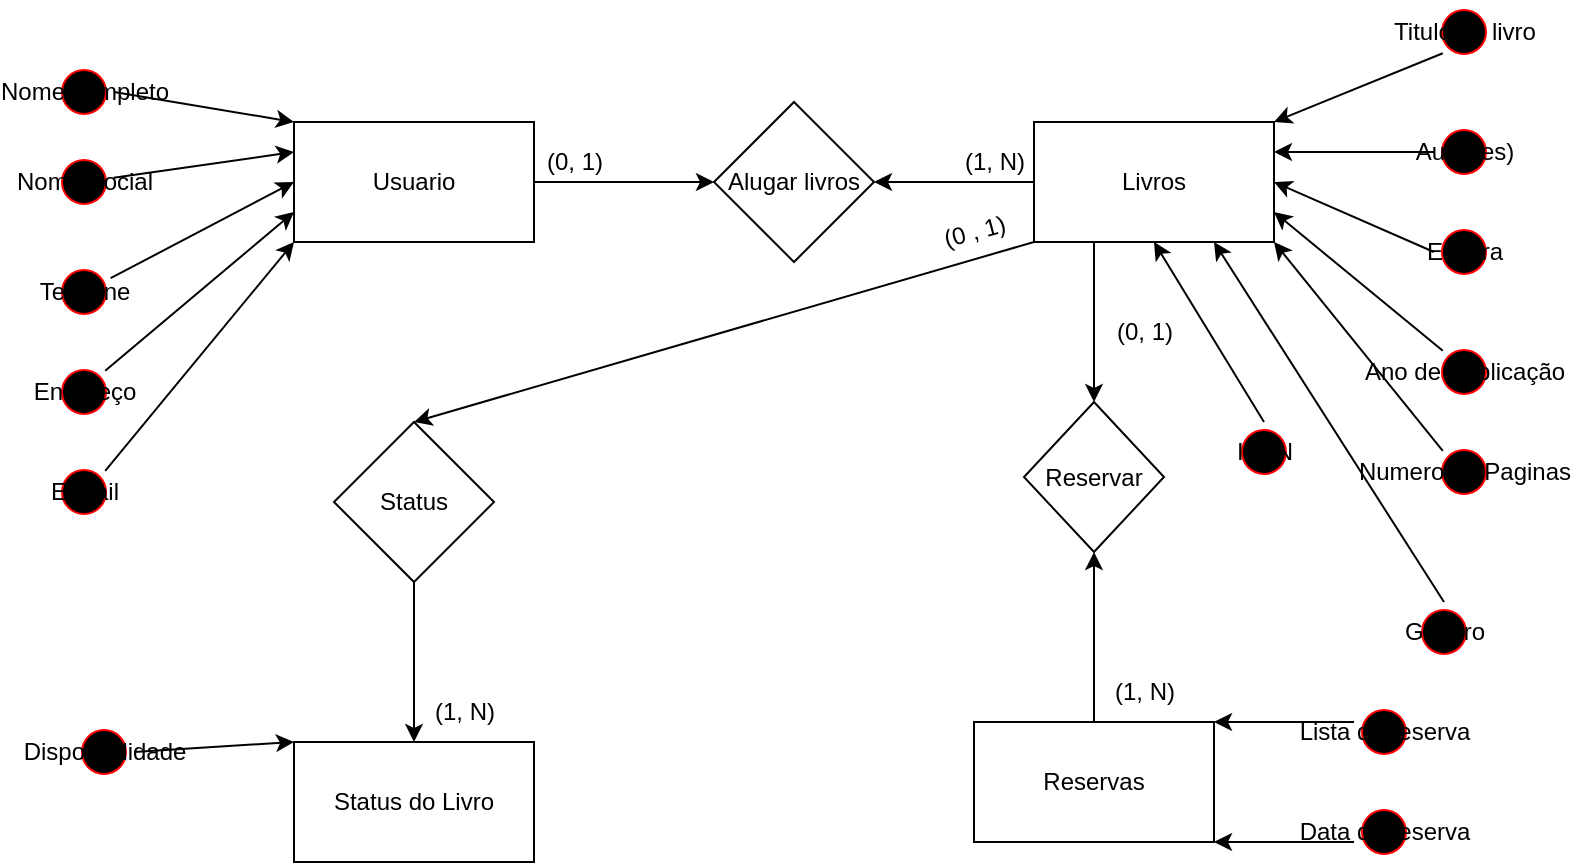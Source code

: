 <mxfile>
    <diagram id="0W0letNU9hgwYdmHXVi5" name="Page-1">
        <mxGraphModel dx="789" dy="459" grid="1" gridSize="10" guides="1" tooltips="1" connect="1" arrows="1" fold="1" page="1" pageScale="1" pageWidth="850" pageHeight="1100" math="0" shadow="0">
            <root>
                <mxCell id="0"/>
                <mxCell id="1" parent="0"/>
                <mxCell id="5" style="edgeStyle=none;html=1;" parent="1" source="2" target="4" edge="1">
                    <mxGeometry relative="1" as="geometry"/>
                </mxCell>
                <mxCell id="80" style="edgeStyle=none;html=1;entryX=0.5;entryY=0;entryDx=0;entryDy=0;exitX=0;exitY=1;exitDx=0;exitDy=0;" parent="1" source="3" target="77" edge="1">
                    <mxGeometry relative="1" as="geometry"/>
                </mxCell>
                <mxCell id="84" style="edgeStyle=none;html=1;entryX=0.5;entryY=0;entryDx=0;entryDy=0;exitX=0.25;exitY=1;exitDx=0;exitDy=0;" parent="1" source="3" target="83" edge="1">
                    <mxGeometry relative="1" as="geometry">
                        <mxPoint x="540" y="210" as="sourcePoint"/>
                    </mxGeometry>
                </mxCell>
                <mxCell id="2" value="Usuario" style="rounded=0;whiteSpace=wrap;html=1;" parent="1" vertex="1">
                    <mxGeometry x="170" y="140" width="120" height="60" as="geometry"/>
                </mxCell>
                <mxCell id="6" style="edgeStyle=none;html=1;entryX=1;entryY=0.5;entryDx=0;entryDy=0;" parent="1" source="3" target="4" edge="1">
                    <mxGeometry relative="1" as="geometry"/>
                </mxCell>
                <mxCell id="3" value="Livros" style="rounded=0;whiteSpace=wrap;html=1;" parent="1" vertex="1">
                    <mxGeometry x="540" y="140" width="120" height="60" as="geometry"/>
                </mxCell>
                <mxCell id="4" value="Alugar livros" style="rhombus;whiteSpace=wrap;html=1;" parent="1" vertex="1">
                    <mxGeometry x="380" y="130" width="80" height="80" as="geometry"/>
                </mxCell>
                <mxCell id="26" style="edgeStyle=none;html=1;exitX=1;exitY=0.5;exitDx=0;exitDy=0;entryX=0;entryY=0;entryDx=0;entryDy=0;" parent="1" source="16" target="2" edge="1">
                    <mxGeometry relative="1" as="geometry">
                        <mxPoint x="170" y="170" as="targetPoint"/>
                    </mxGeometry>
                </mxCell>
                <mxCell id="16" value="Nome completo" style="ellipse;html=1;shape=startState;fillColor=#000000;strokeColor=#ff0000;" parent="1" vertex="1">
                    <mxGeometry x="50" y="110" width="30" height="30" as="geometry"/>
                </mxCell>
                <mxCell id="25" style="edgeStyle=none;html=1;entryX=0;entryY=0.25;entryDx=0;entryDy=0;" parent="1" source="19" target="2" edge="1">
                    <mxGeometry relative="1" as="geometry">
                        <mxPoint x="170" y="185" as="targetPoint"/>
                    </mxGeometry>
                </mxCell>
                <mxCell id="19" value="Nome Social" style="ellipse;html=1;shape=startState;fillColor=#000000;strokeColor=#ff0000;" parent="1" vertex="1">
                    <mxGeometry x="50" y="155" width="30" height="30" as="geometry"/>
                </mxCell>
                <mxCell id="24" style="edgeStyle=none;html=1;entryX=0;entryY=0.5;entryDx=0;entryDy=0;" parent="1" source="23" target="2" edge="1">
                    <mxGeometry relative="1" as="geometry"/>
                </mxCell>
                <mxCell id="23" value="Telefone" style="ellipse;html=1;shape=startState;fillColor=#000000;strokeColor=#ff0000;" parent="1" vertex="1">
                    <mxGeometry x="50" y="210" width="30" height="30" as="geometry"/>
                </mxCell>
                <mxCell id="29" style="edgeStyle=none;html=1;exitX=1;exitY=0;exitDx=0;exitDy=0;entryX=0;entryY=0.75;entryDx=0;entryDy=0;" parent="1" source="28" target="2" edge="1">
                    <mxGeometry relative="1" as="geometry"/>
                </mxCell>
                <mxCell id="28" value="Endereço" style="ellipse;html=1;shape=startState;fillColor=#000000;strokeColor=#ff0000;" parent="1" vertex="1">
                    <mxGeometry x="50" y="260" width="30" height="30" as="geometry"/>
                </mxCell>
                <mxCell id="33" style="edgeStyle=none;html=1;exitX=1;exitY=0;exitDx=0;exitDy=0;entryX=0;entryY=1;entryDx=0;entryDy=0;" parent="1" source="31" target="2" edge="1">
                    <mxGeometry relative="1" as="geometry"/>
                </mxCell>
                <mxCell id="31" value="E-mail" style="ellipse;html=1;shape=startState;fillColor=#000000;strokeColor=#ff0000;" parent="1" vertex="1">
                    <mxGeometry x="50" y="310" width="30" height="30" as="geometry"/>
                </mxCell>
                <mxCell id="45" style="edgeStyle=none;html=1;exitX=0;exitY=1;exitDx=0;exitDy=0;entryX=1;entryY=0;entryDx=0;entryDy=0;" parent="1" source="35" target="3" edge="1">
                    <mxGeometry relative="1" as="geometry"/>
                </mxCell>
                <mxCell id="35" value="Titulo do livro" style="ellipse;html=1;shape=startState;fillColor=#000000;strokeColor=#ff0000;" parent="1" vertex="1">
                    <mxGeometry x="740" y="80" width="30" height="30" as="geometry"/>
                </mxCell>
                <mxCell id="46" style="edgeStyle=none;html=1;exitX=0;exitY=0.5;exitDx=0;exitDy=0;entryX=1;entryY=0.25;entryDx=0;entryDy=0;" parent="1" source="36" target="3" edge="1">
                    <mxGeometry relative="1" as="geometry"/>
                </mxCell>
                <mxCell id="36" value="Autor(es)" style="ellipse;html=1;shape=startState;fillColor=#000000;strokeColor=#ff0000;" parent="1" vertex="1">
                    <mxGeometry x="740" y="140" width="30" height="30" as="geometry"/>
                </mxCell>
                <mxCell id="49" style="edgeStyle=none;html=1;exitX=0;exitY=0.5;exitDx=0;exitDy=0;entryX=1;entryY=0.5;entryDx=0;entryDy=0;" parent="1" source="37" target="3" edge="1">
                    <mxGeometry relative="1" as="geometry"/>
                </mxCell>
                <mxCell id="37" value="Editora" style="ellipse;html=1;shape=startState;fillColor=#000000;strokeColor=#ff0000;" parent="1" vertex="1">
                    <mxGeometry x="740" y="190" width="30" height="30" as="geometry"/>
                </mxCell>
                <mxCell id="53" style="edgeStyle=none;html=1;exitX=0;exitY=0;exitDx=0;exitDy=0;entryX=1;entryY=0.75;entryDx=0;entryDy=0;" parent="1" source="38" target="3" edge="1">
                    <mxGeometry relative="1" as="geometry"/>
                </mxCell>
                <mxCell id="38" value="Ano de Publicação" style="ellipse;html=1;shape=startState;fillColor=#000000;strokeColor=#ff0000;" parent="1" vertex="1">
                    <mxGeometry x="740" y="250" width="30" height="30" as="geometry"/>
                </mxCell>
                <mxCell id="54" style="edgeStyle=none;html=1;exitX=0;exitY=0;exitDx=0;exitDy=0;entryX=1;entryY=1;entryDx=0;entryDy=0;" parent="1" source="40" target="3" edge="1">
                    <mxGeometry relative="1" as="geometry"/>
                </mxCell>
                <mxCell id="40" value="Numero de Paginas" style="ellipse;html=1;shape=startState;fillColor=#000000;strokeColor=#ff0000;" parent="1" vertex="1">
                    <mxGeometry x="740" y="300" width="30" height="30" as="geometry"/>
                </mxCell>
                <mxCell id="58" style="edgeStyle=none;html=1;exitX=0.5;exitY=0;exitDx=0;exitDy=0;entryX=0.5;entryY=1;entryDx=0;entryDy=0;" parent="1" source="55" target="3" edge="1">
                    <mxGeometry relative="1" as="geometry"/>
                </mxCell>
                <mxCell id="55" value="ISBN" style="ellipse;html=1;shape=startState;fillColor=#000000;strokeColor=#ff0000;" parent="1" vertex="1">
                    <mxGeometry x="640" y="290" width="30" height="30" as="geometry"/>
                </mxCell>
                <mxCell id="57" style="edgeStyle=none;html=1;exitX=0.5;exitY=0;exitDx=0;exitDy=0;entryX=0.75;entryY=1;entryDx=0;entryDy=0;" parent="1" source="56" target="3" edge="1">
                    <mxGeometry relative="1" as="geometry"/>
                </mxCell>
                <mxCell id="56" value="Gênero" style="ellipse;html=1;shape=startState;fillColor=#000000;strokeColor=#ff0000;" parent="1" vertex="1">
                    <mxGeometry x="730" y="380" width="30" height="30" as="geometry"/>
                </mxCell>
                <mxCell id="59" value="(1, N)" style="text;html=1;align=center;verticalAlign=middle;resizable=0;points=[];autosize=1;strokeColor=none;fillColor=none;" parent="1" vertex="1">
                    <mxGeometry x="495" y="145" width="50" height="30" as="geometry"/>
                </mxCell>
                <mxCell id="61" value="(0, 1)" style="text;html=1;align=center;verticalAlign=middle;resizable=0;points=[];autosize=1;strokeColor=none;fillColor=none;" parent="1" vertex="1">
                    <mxGeometry x="285" y="145" width="50" height="30" as="geometry"/>
                </mxCell>
                <mxCell id="62" value="Status do Livro" style="rounded=0;whiteSpace=wrap;html=1;" parent="1" vertex="1">
                    <mxGeometry x="170" y="450" width="120" height="60" as="geometry"/>
                </mxCell>
                <mxCell id="85" style="edgeStyle=none;html=1;entryX=0.5;entryY=1;entryDx=0;entryDy=0;" parent="1" source="63" target="83" edge="1">
                    <mxGeometry relative="1" as="geometry"/>
                </mxCell>
                <mxCell id="63" value="Reservas" style="rounded=0;whiteSpace=wrap;html=1;" parent="1" vertex="1">
                    <mxGeometry x="510" y="440" width="120" height="60" as="geometry"/>
                </mxCell>
                <mxCell id="67" style="edgeStyle=none;html=1;exitX=1;exitY=0.5;exitDx=0;exitDy=0;entryX=0;entryY=0;entryDx=0;entryDy=0;" parent="1" source="65" target="62" edge="1">
                    <mxGeometry relative="1" as="geometry"/>
                </mxCell>
                <mxCell id="65" value="Disponibilidade" style="ellipse;html=1;shape=startState;fillColor=#000000;strokeColor=#ff0000;" parent="1" vertex="1">
                    <mxGeometry x="60" y="440" width="30" height="30" as="geometry"/>
                </mxCell>
                <mxCell id="72" style="edgeStyle=none;html=1;entryX=1;entryY=1;entryDx=0;entryDy=0;" parent="1" target="63" edge="1">
                    <mxGeometry relative="1" as="geometry">
                        <mxPoint x="700" y="500" as="sourcePoint"/>
                    </mxGeometry>
                </mxCell>
                <mxCell id="70" value="Data da reserva" style="ellipse;html=1;shape=startState;fillColor=#000000;strokeColor=#ff0000;" parent="1" vertex="1">
                    <mxGeometry x="700" y="480" width="30" height="30" as="geometry"/>
                </mxCell>
                <mxCell id="74" style="edgeStyle=none;html=1;entryX=1;entryY=0;entryDx=0;entryDy=0;" parent="1" target="63" edge="1">
                    <mxGeometry relative="1" as="geometry">
                        <mxPoint x="700" y="440" as="sourcePoint"/>
                    </mxGeometry>
                </mxCell>
                <mxCell id="73" value="Lista de reserva" style="ellipse;html=1;shape=startState;fillColor=#000000;strokeColor=#ff0000;" parent="1" vertex="1">
                    <mxGeometry x="700" y="430" width="30" height="30" as="geometry"/>
                </mxCell>
                <mxCell id="79" style="edgeStyle=none;html=1;exitX=0.5;exitY=1;exitDx=0;exitDy=0;entryX=0.5;entryY=0;entryDx=0;entryDy=0;" parent="1" source="77" target="62" edge="1">
                    <mxGeometry relative="1" as="geometry"/>
                </mxCell>
                <mxCell id="77" value="Status" style="rhombus;whiteSpace=wrap;html=1;" parent="1" vertex="1">
                    <mxGeometry x="190" y="290" width="80" height="80" as="geometry"/>
                </mxCell>
                <mxCell id="81" value="(1, N)" style="text;html=1;align=center;verticalAlign=middle;resizable=0;points=[];autosize=1;strokeColor=none;fillColor=none;" parent="1" vertex="1">
                    <mxGeometry x="230" y="420" width="50" height="30" as="geometry"/>
                </mxCell>
                <mxCell id="82" value="(0 , 1)" style="text;html=1;align=center;verticalAlign=middle;resizable=0;points=[];autosize=1;strokeColor=none;fillColor=none;rotation=-15;" parent="1" vertex="1">
                    <mxGeometry x="485" y="180" width="50" height="30" as="geometry"/>
                </mxCell>
                <mxCell id="83" value="Reservar" style="rhombus;whiteSpace=wrap;html=1;" parent="1" vertex="1">
                    <mxGeometry x="535" y="280" width="70" height="75" as="geometry"/>
                </mxCell>
                <mxCell id="86" value="(1, N)" style="text;html=1;align=center;verticalAlign=middle;resizable=0;points=[];autosize=1;strokeColor=none;fillColor=none;" parent="1" vertex="1">
                    <mxGeometry x="570" y="410" width="50" height="30" as="geometry"/>
                </mxCell>
                <mxCell id="87" value="(0, 1)" style="text;html=1;align=center;verticalAlign=middle;resizable=0;points=[];autosize=1;strokeColor=none;fillColor=none;rotation=0;" parent="1" vertex="1">
                    <mxGeometry x="570" y="230" width="50" height="30" as="geometry"/>
                </mxCell>
            </root>
        </mxGraphModel>
    </diagram>
</mxfile>